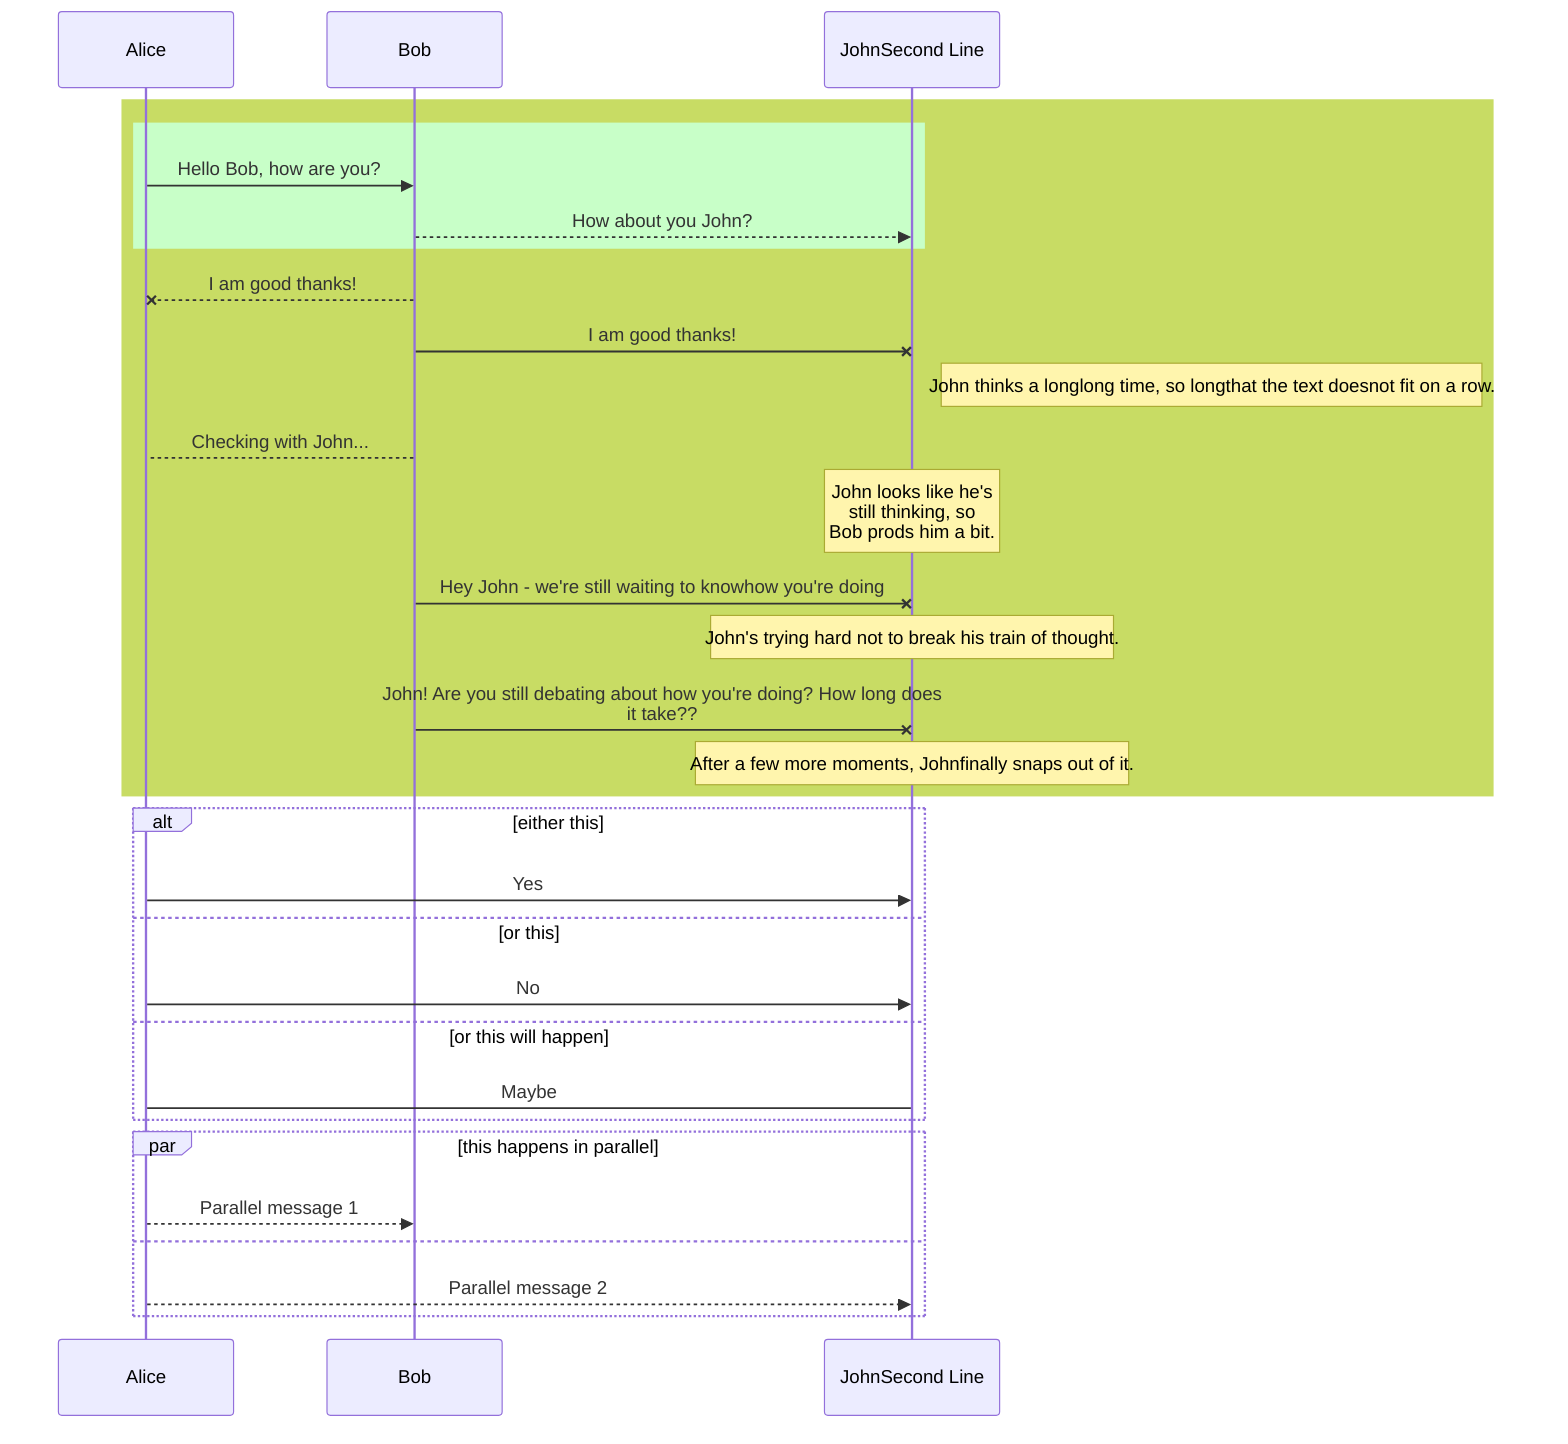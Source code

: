 sequenceDiagram
      accTitle: Sequence diagram title is here
      accDescr: Hello friends

    participant Alice
    participant Bob
    participant John as JohnSecond Line
    rect rgb(200, 220, 100)
    rect rgb(200, 255, 200)
    Alice ->> Bob: Hello Bob, how are you?
    Bob-->>John: How about you John?
    end
    Bob--x Alice: I am good thanks!
    Bob-x John: I am good thanks!
    Note right of John: John thinks a longlong time, so longthat the text doesnot fit on a row.
    Bob-->Alice: Checking with John...
    Note over John:wrap: John looks like he's still thinking, so Bob prods him a bit.
    Bob-x John: Hey John - we're still waiting to knowhow you're doing
    Note over John:nowrap: John's trying hard not to break his train of thought.
    Bob-x John:wrap: John! Are you still debating about how you're doing? How long does it take??
    Note over John: After a few more moments, Johnfinally snaps out of it.
    end
    alt either this
    Alice->>John: Yes
    else or this
    Alice->>John: No
    else or this will happen
    Alice->John: Maybe
    end
    par this happens in parallel
    Alice -->> Bob: Parallel message 1
    and
    Alice -->> John: Parallel message 2
    end
